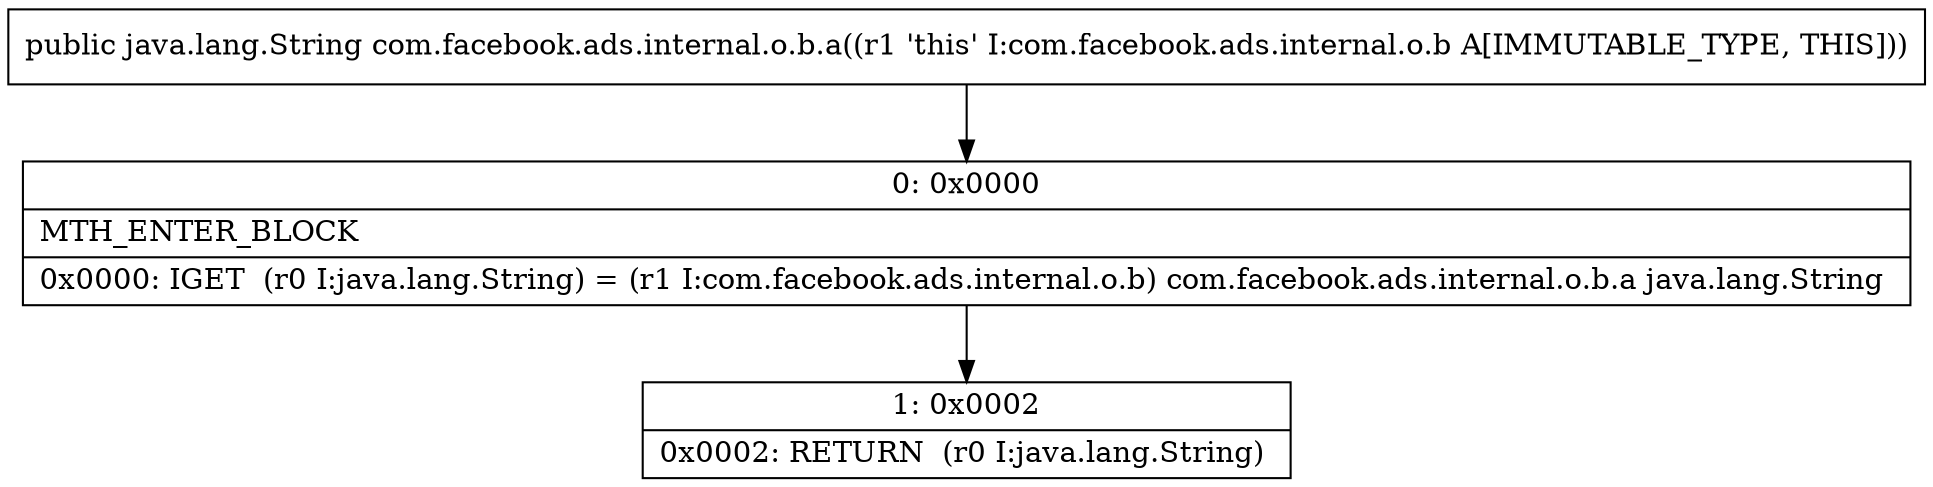 digraph "CFG forcom.facebook.ads.internal.o.b.a()Ljava\/lang\/String;" {
Node_0 [shape=record,label="{0\:\ 0x0000|MTH_ENTER_BLOCK\l|0x0000: IGET  (r0 I:java.lang.String) = (r1 I:com.facebook.ads.internal.o.b) com.facebook.ads.internal.o.b.a java.lang.String \l}"];
Node_1 [shape=record,label="{1\:\ 0x0002|0x0002: RETURN  (r0 I:java.lang.String) \l}"];
MethodNode[shape=record,label="{public java.lang.String com.facebook.ads.internal.o.b.a((r1 'this' I:com.facebook.ads.internal.o.b A[IMMUTABLE_TYPE, THIS])) }"];
MethodNode -> Node_0;
Node_0 -> Node_1;
}

